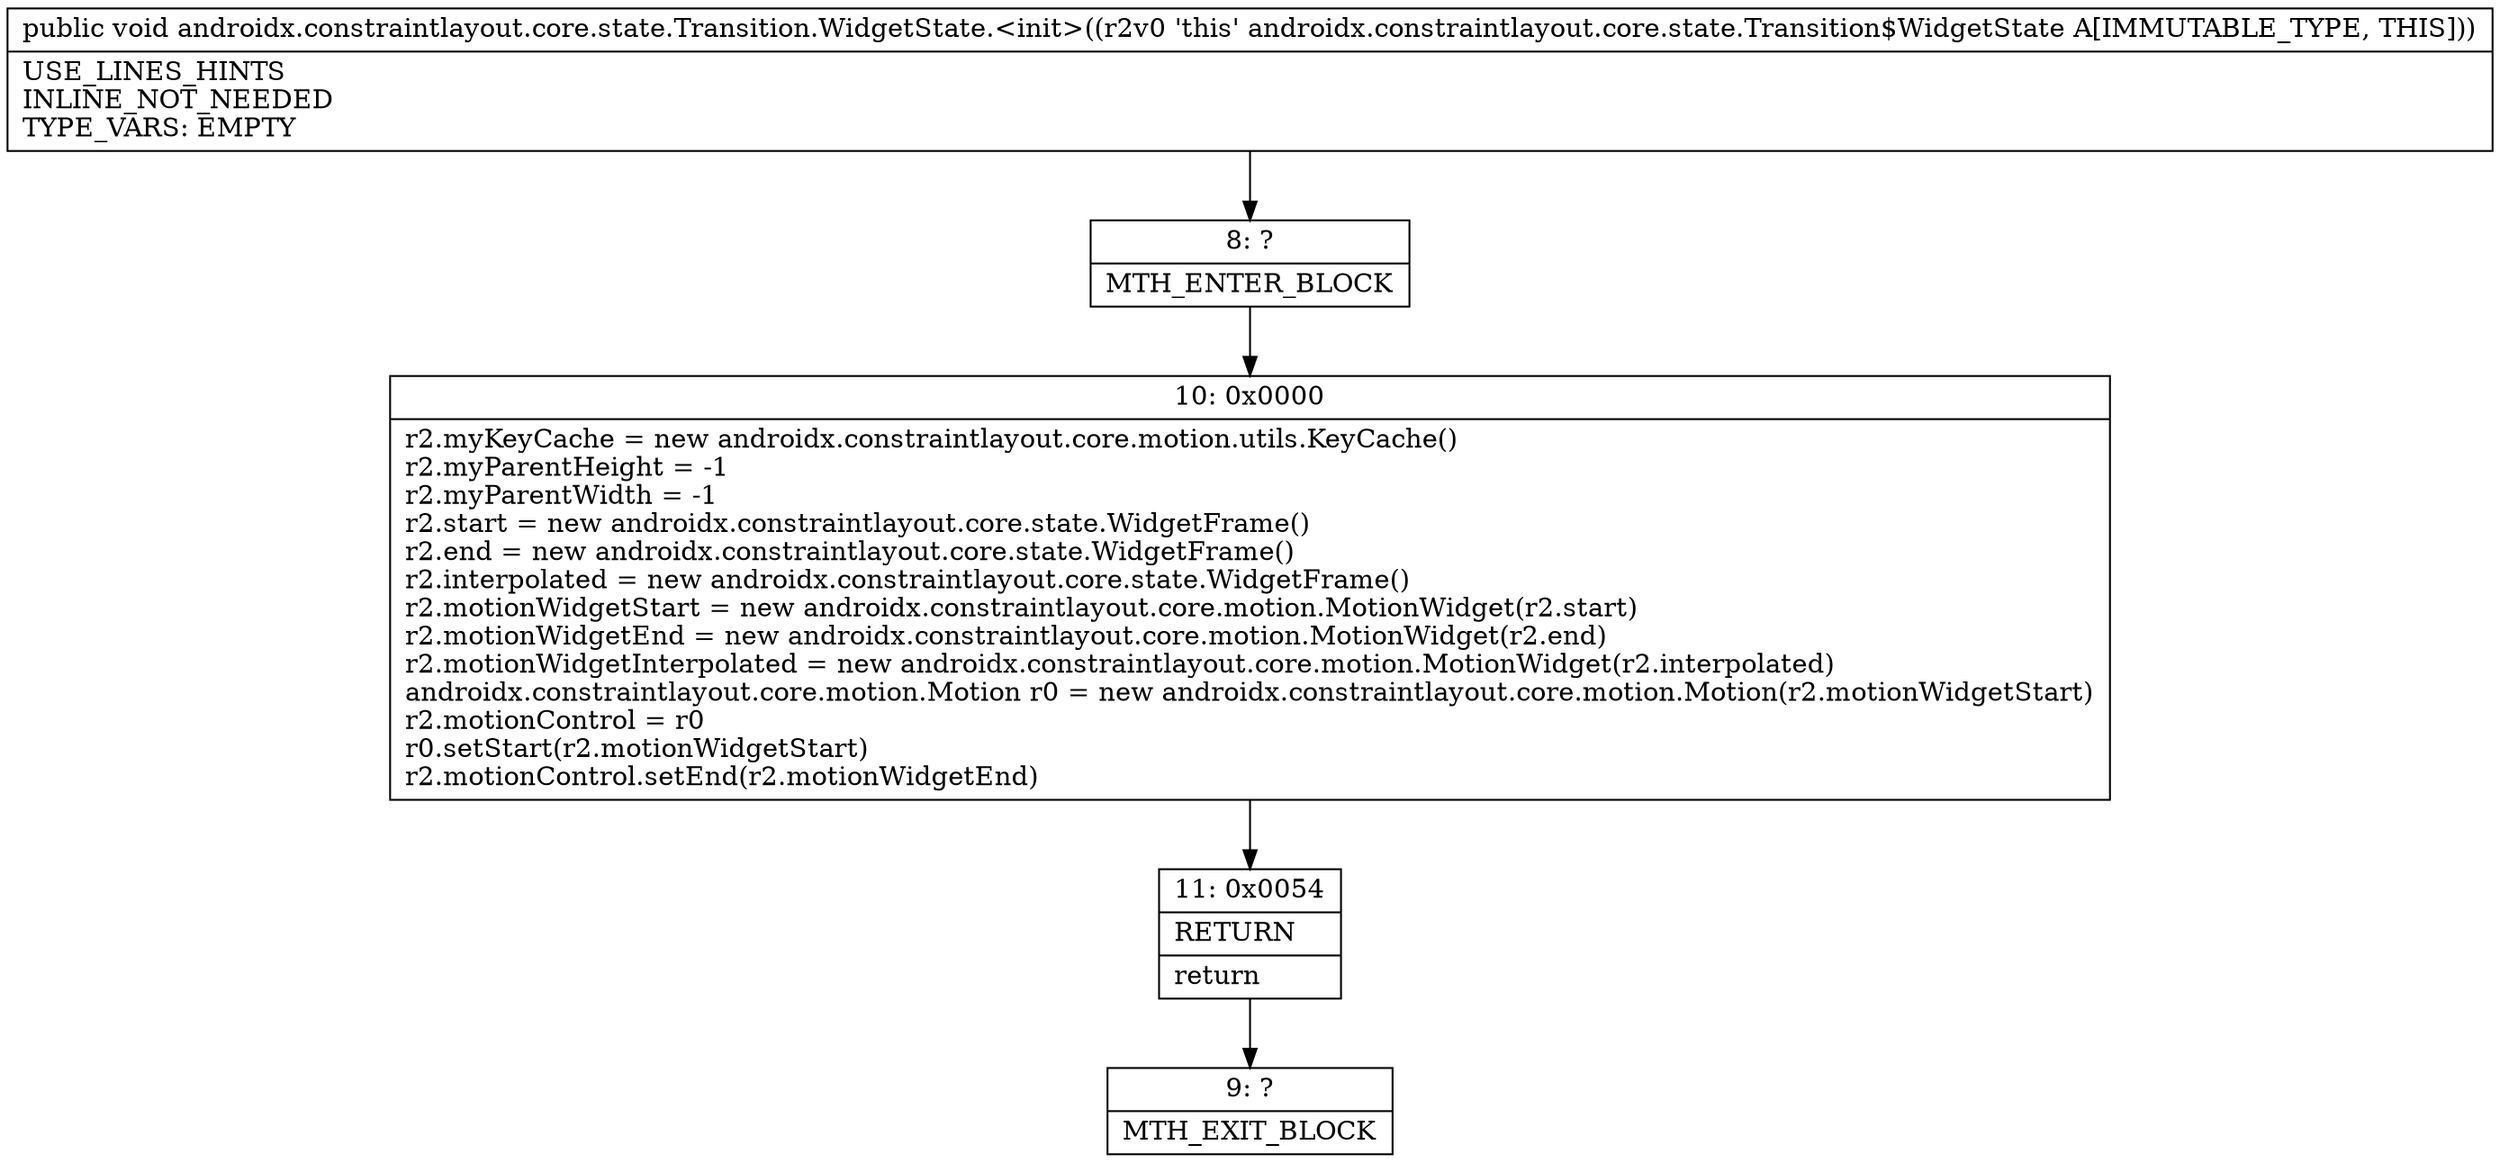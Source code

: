 digraph "CFG forandroidx.constraintlayout.core.state.Transition.WidgetState.\<init\>()V" {
Node_8 [shape=record,label="{8\:\ ?|MTH_ENTER_BLOCK\l}"];
Node_10 [shape=record,label="{10\:\ 0x0000|r2.myKeyCache = new androidx.constraintlayout.core.motion.utils.KeyCache()\lr2.myParentHeight = \-1\lr2.myParentWidth = \-1\lr2.start = new androidx.constraintlayout.core.state.WidgetFrame()\lr2.end = new androidx.constraintlayout.core.state.WidgetFrame()\lr2.interpolated = new androidx.constraintlayout.core.state.WidgetFrame()\lr2.motionWidgetStart = new androidx.constraintlayout.core.motion.MotionWidget(r2.start)\lr2.motionWidgetEnd = new androidx.constraintlayout.core.motion.MotionWidget(r2.end)\lr2.motionWidgetInterpolated = new androidx.constraintlayout.core.motion.MotionWidget(r2.interpolated)\landroidx.constraintlayout.core.motion.Motion r0 = new androidx.constraintlayout.core.motion.Motion(r2.motionWidgetStart)\lr2.motionControl = r0\lr0.setStart(r2.motionWidgetStart)\lr2.motionControl.setEnd(r2.motionWidgetEnd)\l}"];
Node_11 [shape=record,label="{11\:\ 0x0054|RETURN\l|return\l}"];
Node_9 [shape=record,label="{9\:\ ?|MTH_EXIT_BLOCK\l}"];
MethodNode[shape=record,label="{public void androidx.constraintlayout.core.state.Transition.WidgetState.\<init\>((r2v0 'this' androidx.constraintlayout.core.state.Transition$WidgetState A[IMMUTABLE_TYPE, THIS]))  | USE_LINES_HINTS\lINLINE_NOT_NEEDED\lTYPE_VARS: EMPTY\l}"];
MethodNode -> Node_8;Node_8 -> Node_10;
Node_10 -> Node_11;
Node_11 -> Node_9;
}

